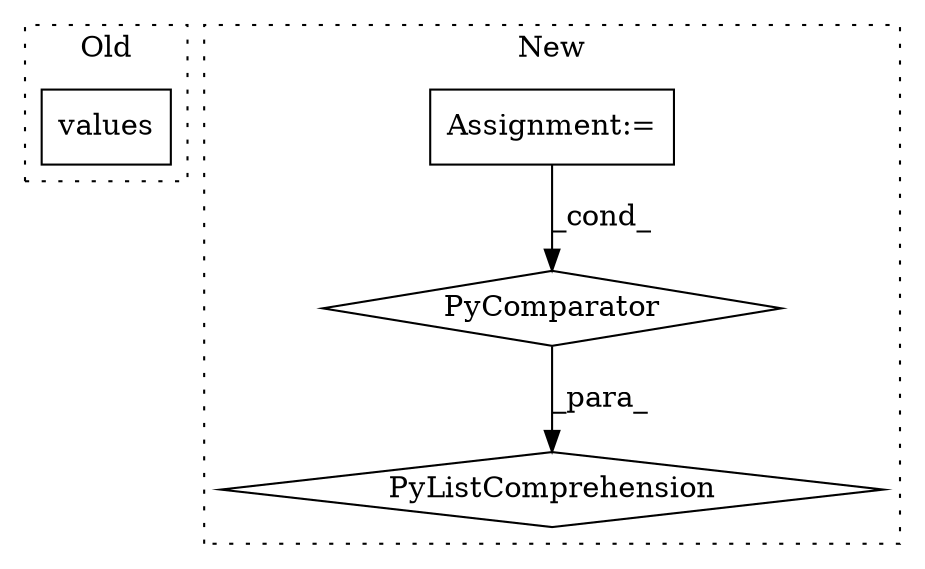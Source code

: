 digraph G {
subgraph cluster0 {
1 [label="values" a="32" s="2040" l="8" shape="box"];
label = "Old";
style="dotted";
}
subgraph cluster1 {
2 [label="PyListComprehension" a="109" s="1907" l="115" shape="diamond"];
3 [label="PyComparator" a="113" s="1992" l="22" shape="diamond"];
4 [label="Assignment:=" a="7" s="1992" l="22" shape="box"];
label = "New";
style="dotted";
}
3 -> 2 [label="_para_"];
4 -> 3 [label="_cond_"];
}